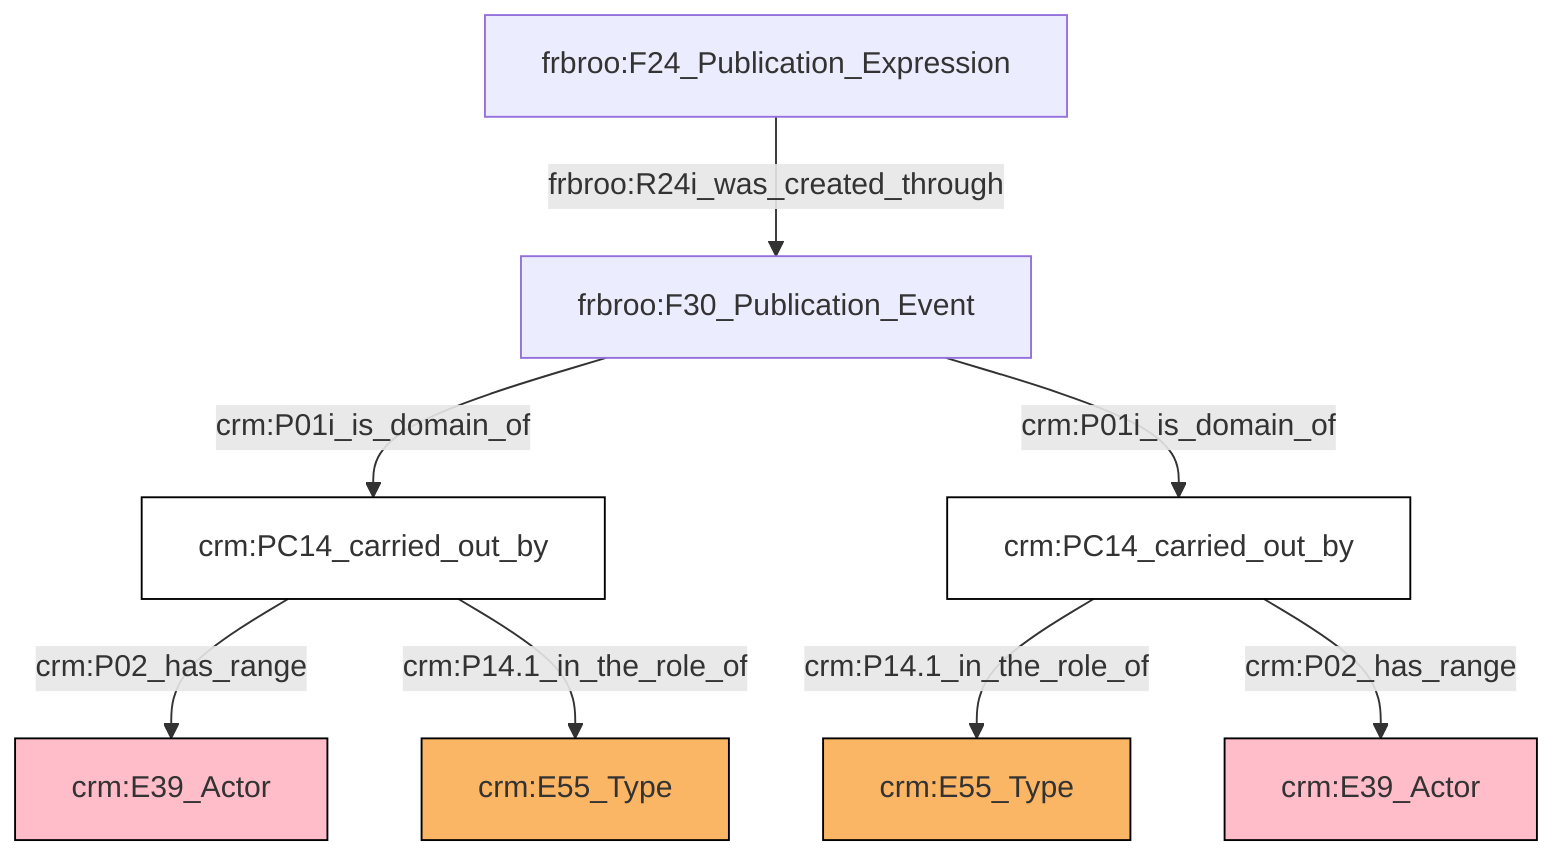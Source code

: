 flowchart TD
classDef Literal fill:#ffffff,stroke:#000000,color:;
classDef Literal_URI fill:#ffffff,stroke:#000000,color:;
classDef crm_E1_CRM_Entity fill:#ffffff,stroke:#000000,color:;
classDef crm_E1_CRM_Entity_URI fill:#ffffff,stroke:#000000,color:;
classDef crm_E2_Temporal_Entity fill:#82ddff,stroke:#000000,color:;
classDef crm_E2_Temporal_Entity_URI fill:#d2effa,stroke:#000000,color:;
classDef crm_E55_Type fill:#fab565,stroke:#000000,color:;
classDef crm_E55_Type_URI fill:#fde7ce,stroke:#000000,color:;
classDef crm_E52_Time-Span fill:#86bcc8,stroke:#000000,color:;
classDef crm_E52_Time-Span_URI fill:#dcebef,stroke:#000000,color:;
classDef crm_E41_Appellation fill:#fef3ba,stroke:#000000,color:;
classDef crm_E41_Appellation_URI fill:#fffae6,stroke:#000000,color:;
classDef crm_E53_Place fill:#94cc7d,stroke:#000000,color:;
classDef crm_E53_Place_URI fill:#e1f1da,stroke:#000000,color:;
classDef crm_E77_Persistent_Item fill:#ffffff,stroke:#000000,color:;
classDef crm_E77_Persistent_Item_URI fill:#ffffff,stroke:#000000,color:;
classDef crm_E28_Conceptual_Object fill:#fddc34,stroke:#000000,color:;
classDef crm_E28_Conceptual_Object_URI fill:#fef6cd,stroke:#000000,color:;
classDef crm_E18_Physical_Thing fill:#c78e66,stroke:#000000,color:;
classDef crm_E18_Physical_Thing_URI fill:#e3c8b5,stroke:#000000,color:;
classDef crm_E39_Actor fill:#ffbdca,stroke:#000000,color:;
classDef crm_E39_Actor_URI fill:#ffe6eb,stroke:#000000,color:;
classDef crm_E54_Dimension fill:#b8b8b8,stroke:#000000,color:;
classDef crm_E54_Dimension_URI fill:#f2f2f2,stroke:#000000,color:;
classDef crm_E92_Spacetime_Volume fill:#cc80ff,stroke:#000000,color:;
classDef crm_E92_Spacetime_Volume_URI fill:#ebccff,stroke:#000000,color:;
classDef crm_E59_Primitive_Value fill:#f0f0f0,stroke:#000000,color:;
classDef crm_E59_Primitive_Value_URI fill:#f2f2f2,stroke:#000000,color:;
classDef crm_PC0_Typed_CRM_Property fill:#ffffff,stroke:#000000,color:;
classDef crm_PC0_Typed_CRM_Property_URI fill:#ffffff,stroke:#000000,color:;
classDef Multi fill:#cccccc,stroke:#000000,color:;
classDef Multi_URI fill:#cccccc,stroke:#000000,color:;
13["frbroo:F30_Publication_Event"]:::Default -->|crm:P01i_is_domain_of| 11["crm:PC14_carried_out_by"]:::crm_PC0_Typed_CRM_Property
11["crm:PC14_carried_out_by"]:::crm_PC0_Typed_CRM_Property -->|crm:P02_has_range| 6["crm:E39_Actor"]:::crm_E39_Actor
8["frbroo:F24_Publication_Expression"]:::Default -->|frbroo:R24i_was_created_through| 13["frbroo:F30_Publication_Event"]:::Default
13["frbroo:F30_Publication_Event"]:::Default -->|crm:P01i_is_domain_of| 4["crm:PC14_carried_out_by"]:::crm_PC0_Typed_CRM_Property
4["crm:PC14_carried_out_by"]:::crm_PC0_Typed_CRM_Property -->|crm:P14.1_in_the_role_of| 0["crm:E55_Type"]:::crm_E55_Type
4["crm:PC14_carried_out_by"]:::crm_PC0_Typed_CRM_Property -->|crm:P02_has_range| 16["crm:E39_Actor"]:::crm_E39_Actor
11["crm:PC14_carried_out_by"]:::crm_PC0_Typed_CRM_Property -->|crm:P14.1_in_the_role_of| 2["crm:E55_Type"]:::crm_E55_Type